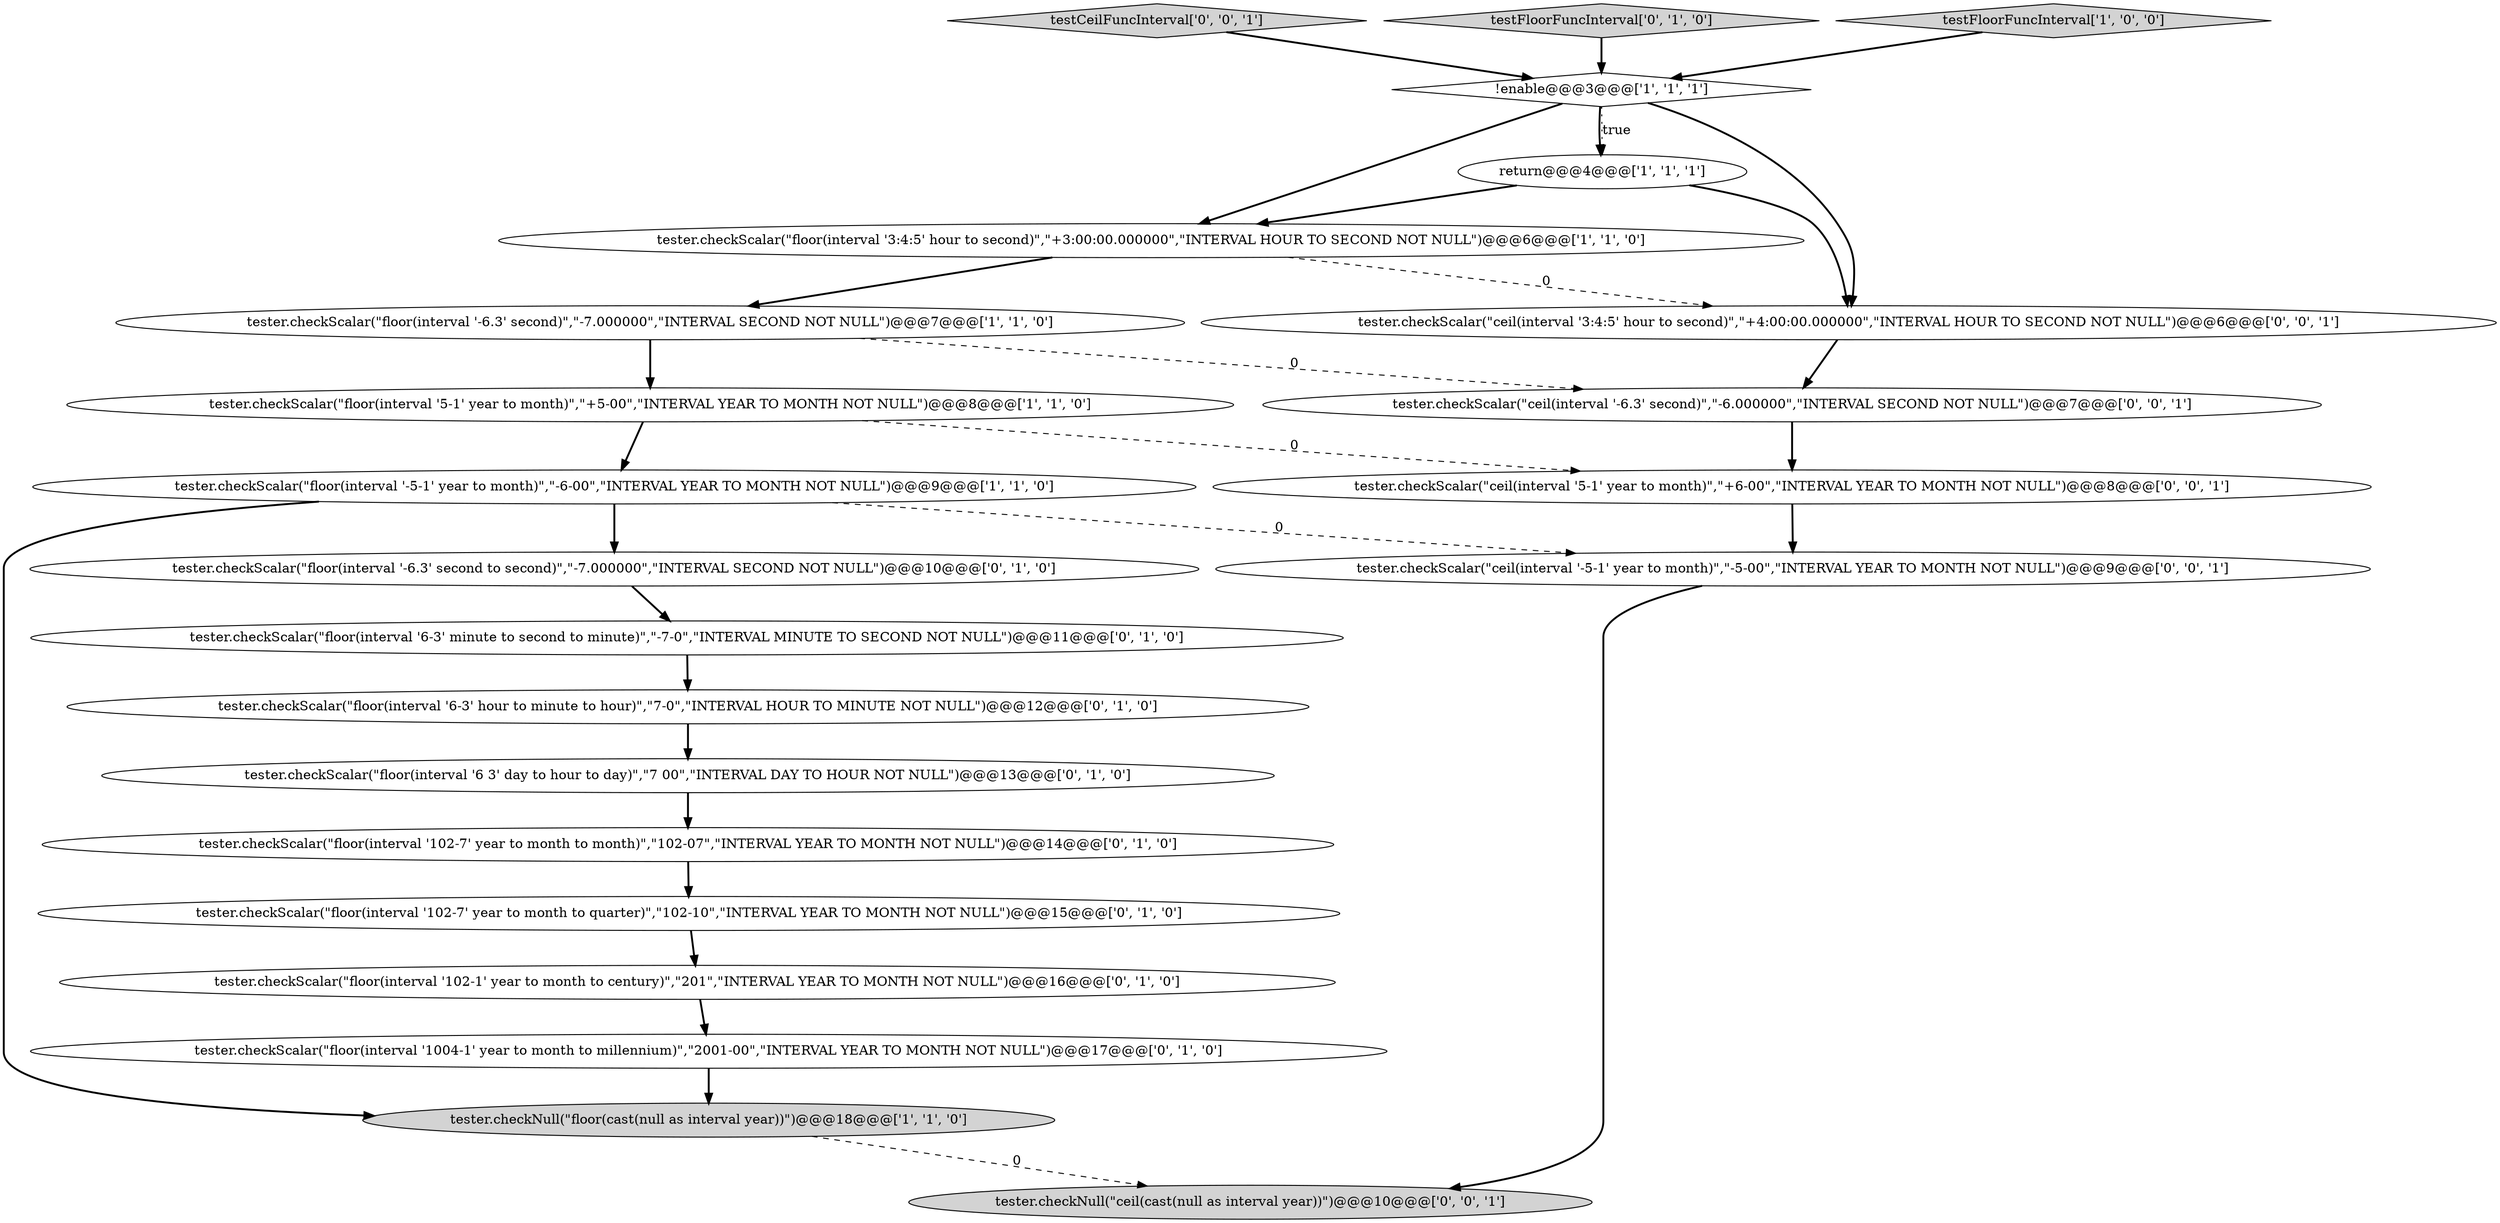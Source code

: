 digraph {
4 [style = filled, label = "tester.checkScalar(\"floor(interval '5-1' year to month)\",\"+5-00\",\"INTERVAL YEAR TO MONTH NOT NULL\")@@@8@@@['1', '1', '0']", fillcolor = white, shape = ellipse image = "AAA0AAABBB1BBB"];
5 [style = filled, label = "tester.checkNull(\"floor(cast(null as interval year))\")@@@18@@@['1', '1', '0']", fillcolor = lightgray, shape = ellipse image = "AAA0AAABBB1BBB"];
22 [style = filled, label = "testCeilFuncInterval['0', '0', '1']", fillcolor = lightgray, shape = diamond image = "AAA0AAABBB3BBB"];
8 [style = filled, label = "tester.checkScalar(\"floor(interval '1004-1' year to month to millennium)\",\"2001-00\",\"INTERVAL YEAR TO MONTH NOT NULL\")@@@17@@@['0', '1', '0']", fillcolor = white, shape = ellipse image = "AAA1AAABBB2BBB"];
17 [style = filled, label = "tester.checkScalar(\"ceil(interval '5-1' year to month)\",\"+6-00\",\"INTERVAL YEAR TO MONTH NOT NULL\")@@@8@@@['0', '0', '1']", fillcolor = white, shape = ellipse image = "AAA0AAABBB3BBB"];
19 [style = filled, label = "tester.checkScalar(\"ceil(interval '-6.3' second)\",\"-6.000000\",\"INTERVAL SECOND NOT NULL\")@@@7@@@['0', '0', '1']", fillcolor = white, shape = ellipse image = "AAA0AAABBB3BBB"];
18 [style = filled, label = "tester.checkNull(\"ceil(cast(null as interval year))\")@@@10@@@['0', '0', '1']", fillcolor = lightgray, shape = ellipse image = "AAA0AAABBB3BBB"];
13 [style = filled, label = "tester.checkScalar(\"floor(interval '-6.3' second to second)\",\"-7.000000\",\"INTERVAL SECOND NOT NULL\")@@@10@@@['0', '1', '0']", fillcolor = white, shape = ellipse image = "AAA1AAABBB2BBB"];
10 [style = filled, label = "tester.checkScalar(\"floor(interval '6 3' day to hour to day)\",\"7 00\",\"INTERVAL DAY TO HOUR NOT NULL\")@@@13@@@['0', '1', '0']", fillcolor = white, shape = ellipse image = "AAA1AAABBB2BBB"];
11 [style = filled, label = "testFloorFuncInterval['0', '1', '0']", fillcolor = lightgray, shape = diamond image = "AAA0AAABBB2BBB"];
6 [style = filled, label = "tester.checkScalar(\"floor(interval '-6.3' second)\",\"-7.000000\",\"INTERVAL SECOND NOT NULL\")@@@7@@@['1', '1', '0']", fillcolor = white, shape = ellipse image = "AAA0AAABBB1BBB"];
1 [style = filled, label = "!enable@@@3@@@['1', '1', '1']", fillcolor = white, shape = diamond image = "AAA0AAABBB1BBB"];
3 [style = filled, label = "return@@@4@@@['1', '1', '1']", fillcolor = white, shape = ellipse image = "AAA0AAABBB1BBB"];
0 [style = filled, label = "tester.checkScalar(\"floor(interval '-5-1' year to month)\",\"-6-00\",\"INTERVAL YEAR TO MONTH NOT NULL\")@@@9@@@['1', '1', '0']", fillcolor = white, shape = ellipse image = "AAA0AAABBB1BBB"];
14 [style = filled, label = "tester.checkScalar(\"floor(interval '6-3' hour to minute to hour)\",\"7-0\",\"INTERVAL HOUR TO MINUTE NOT NULL\")@@@12@@@['0', '1', '0']", fillcolor = white, shape = ellipse image = "AAA1AAABBB2BBB"];
15 [style = filled, label = "tester.checkScalar(\"floor(interval '102-7' year to month to month)\",\"102-07\",\"INTERVAL YEAR TO MONTH NOT NULL\")@@@14@@@['0', '1', '0']", fillcolor = white, shape = ellipse image = "AAA1AAABBB2BBB"];
21 [style = filled, label = "tester.checkScalar(\"ceil(interval '3:4:5' hour to second)\",\"+4:00:00.000000\",\"INTERVAL HOUR TO SECOND NOT NULL\")@@@6@@@['0', '0', '1']", fillcolor = white, shape = ellipse image = "AAA0AAABBB3BBB"];
7 [style = filled, label = "testFloorFuncInterval['1', '0', '0']", fillcolor = lightgray, shape = diamond image = "AAA0AAABBB1BBB"];
20 [style = filled, label = "tester.checkScalar(\"ceil(interval '-5-1' year to month)\",\"-5-00\",\"INTERVAL YEAR TO MONTH NOT NULL\")@@@9@@@['0', '0', '1']", fillcolor = white, shape = ellipse image = "AAA0AAABBB3BBB"];
2 [style = filled, label = "tester.checkScalar(\"floor(interval '3:4:5' hour to second)\",\"+3:00:00.000000\",\"INTERVAL HOUR TO SECOND NOT NULL\")@@@6@@@['1', '1', '0']", fillcolor = white, shape = ellipse image = "AAA0AAABBB1BBB"];
12 [style = filled, label = "tester.checkScalar(\"floor(interval '6-3' minute to second to minute)\",\"-7-0\",\"INTERVAL MINUTE TO SECOND NOT NULL\")@@@11@@@['0', '1', '0']", fillcolor = white, shape = ellipse image = "AAA1AAABBB2BBB"];
16 [style = filled, label = "tester.checkScalar(\"floor(interval '102-1' year to month to century)\",\"201\",\"INTERVAL YEAR TO MONTH NOT NULL\")@@@16@@@['0', '1', '0']", fillcolor = white, shape = ellipse image = "AAA1AAABBB2BBB"];
9 [style = filled, label = "tester.checkScalar(\"floor(interval '102-7' year to month to quarter)\",\"102-10\",\"INTERVAL YEAR TO MONTH NOT NULL\")@@@15@@@['0', '1', '0']", fillcolor = white, shape = ellipse image = "AAA1AAABBB2BBB"];
15->9 [style = bold, label=""];
6->4 [style = bold, label=""];
8->5 [style = bold, label=""];
3->2 [style = bold, label=""];
12->14 [style = bold, label=""];
20->18 [style = bold, label=""];
1->21 [style = bold, label=""];
9->16 [style = bold, label=""];
3->21 [style = bold, label=""];
16->8 [style = bold, label=""];
4->17 [style = dashed, label="0"];
11->1 [style = bold, label=""];
17->20 [style = bold, label=""];
0->13 [style = bold, label=""];
5->18 [style = dashed, label="0"];
0->20 [style = dashed, label="0"];
13->12 [style = bold, label=""];
1->3 [style = bold, label=""];
1->3 [style = dotted, label="true"];
21->19 [style = bold, label=""];
19->17 [style = bold, label=""];
2->6 [style = bold, label=""];
2->21 [style = dashed, label="0"];
10->15 [style = bold, label=""];
7->1 [style = bold, label=""];
6->19 [style = dashed, label="0"];
0->5 [style = bold, label=""];
14->10 [style = bold, label=""];
22->1 [style = bold, label=""];
1->2 [style = bold, label=""];
4->0 [style = bold, label=""];
}
